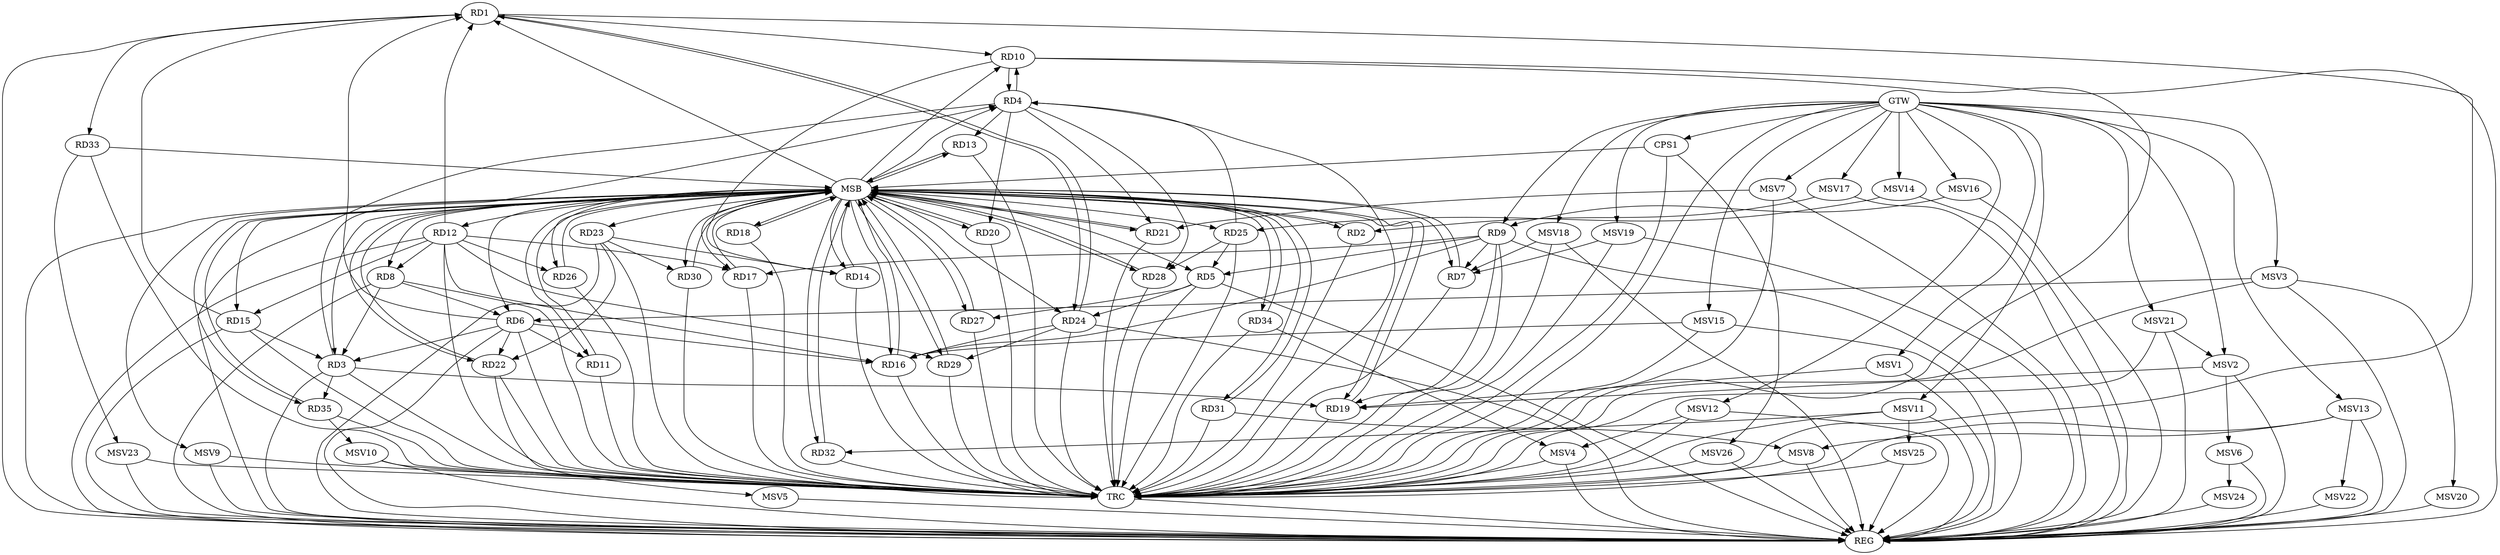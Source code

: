 strict digraph G {
  RD1 [ label="RD1" ];
  RD2 [ label="RD2" ];
  RD3 [ label="RD3" ];
  RD4 [ label="RD4" ];
  RD5 [ label="RD5" ];
  RD6 [ label="RD6" ];
  RD7 [ label="RD7" ];
  RD8 [ label="RD8" ];
  RD9 [ label="RD9" ];
  RD10 [ label="RD10" ];
  RD11 [ label="RD11" ];
  RD12 [ label="RD12" ];
  RD13 [ label="RD13" ];
  RD14 [ label="RD14" ];
  RD15 [ label="RD15" ];
  RD16 [ label="RD16" ];
  RD17 [ label="RD17" ];
  RD18 [ label="RD18" ];
  RD19 [ label="RD19" ];
  RD20 [ label="RD20" ];
  RD21 [ label="RD21" ];
  RD22 [ label="RD22" ];
  RD23 [ label="RD23" ];
  RD24 [ label="RD24" ];
  RD25 [ label="RD25" ];
  RD26 [ label="RD26" ];
  RD27 [ label="RD27" ];
  RD28 [ label="RD28" ];
  RD29 [ label="RD29" ];
  RD30 [ label="RD30" ];
  RD31 [ label="RD31" ];
  RD32 [ label="RD32" ];
  RD33 [ label="RD33" ];
  RD34 [ label="RD34" ];
  RD35 [ label="RD35" ];
  CPS1 [ label="CPS1" ];
  GTW [ label="GTW" ];
  REG [ label="REG" ];
  MSB [ label="MSB" ];
  TRC [ label="TRC" ];
  MSV1 [ label="MSV1" ];
  MSV2 [ label="MSV2" ];
  MSV3 [ label="MSV3" ];
  MSV4 [ label="MSV4" ];
  MSV5 [ label="MSV5" ];
  MSV6 [ label="MSV6" ];
  MSV7 [ label="MSV7" ];
  MSV8 [ label="MSV8" ];
  MSV9 [ label="MSV9" ];
  MSV10 [ label="MSV10" ];
  MSV11 [ label="MSV11" ];
  MSV12 [ label="MSV12" ];
  MSV13 [ label="MSV13" ];
  MSV14 [ label="MSV14" ];
  MSV15 [ label="MSV15" ];
  MSV16 [ label="MSV16" ];
  MSV17 [ label="MSV17" ];
  MSV18 [ label="MSV18" ];
  MSV19 [ label="MSV19" ];
  MSV20 [ label="MSV20" ];
  MSV21 [ label="MSV21" ];
  MSV22 [ label="MSV22" ];
  MSV23 [ label="MSV23" ];
  MSV24 [ label="MSV24" ];
  MSV25 [ label="MSV25" ];
  MSV26 [ label="MSV26" ];
  RD6 -> RD1;
  RD1 -> RD10;
  RD12 -> RD1;
  RD15 -> RD1;
  RD1 -> RD24;
  RD24 -> RD1;
  RD1 -> RD33;
  RD3 -> RD4;
  RD6 -> RD3;
  RD8 -> RD3;
  RD15 -> RD3;
  RD3 -> RD19;
  RD3 -> RD35;
  RD4 -> RD10;
  RD10 -> RD4;
  RD4 -> RD13;
  RD4 -> RD20;
  RD4 -> RD21;
  RD25 -> RD4;
  RD4 -> RD28;
  RD9 -> RD5;
  RD5 -> RD24;
  RD25 -> RD5;
  RD5 -> RD27;
  RD8 -> RD6;
  RD6 -> RD11;
  RD6 -> RD16;
  RD6 -> RD22;
  RD9 -> RD7;
  RD12 -> RD8;
  RD9 -> RD16;
  RD9 -> RD17;
  RD9 -> RD19;
  RD10 -> RD14;
  RD12 -> RD15;
  RD12 -> RD16;
  RD12 -> RD26;
  RD12 -> RD29;
  RD23 -> RD14;
  RD24 -> RD16;
  RD23 -> RD22;
  RD23 -> RD30;
  RD24 -> RD29;
  RD25 -> RD28;
  GTW -> RD9;
  GTW -> CPS1;
  RD1 -> REG;
  RD3 -> REG;
  RD4 -> REG;
  RD5 -> REG;
  RD6 -> REG;
  RD8 -> REG;
  RD9 -> REG;
  RD10 -> REG;
  RD12 -> REG;
  RD15 -> REG;
  RD23 -> REG;
  RD24 -> REG;
  RD2 -> MSB;
  MSB -> REG;
  RD7 -> MSB;
  MSB -> RD21;
  MSB -> RD23;
  MSB -> RD31;
  RD11 -> MSB;
  MSB -> RD7;
  MSB -> RD8;
  MSB -> RD25;
  RD13 -> MSB;
  MSB -> RD5;
  MSB -> RD11;
  MSB -> RD12;
  MSB -> RD15;
  MSB -> RD22;
  MSB -> RD28;
  RD14 -> MSB;
  MSB -> RD2;
  MSB -> RD20;
  MSB -> RD27;
  MSB -> RD32;
  MSB -> RD34;
  RD16 -> MSB;
  MSB -> RD19;
  MSB -> RD30;
  RD17 -> MSB;
  MSB -> RD4;
  MSB -> RD26;
  RD18 -> MSB;
  RD19 -> MSB;
  MSB -> RD6;
  MSB -> RD24;
  RD20 -> MSB;
  MSB -> RD3;
  RD21 -> MSB;
  MSB -> RD17;
  MSB -> RD29;
  RD22 -> MSB;
  MSB -> RD1;
  MSB -> RD16;
  RD26 -> MSB;
  RD27 -> MSB;
  MSB -> RD18;
  RD28 -> MSB;
  MSB -> RD14;
  RD29 -> MSB;
  MSB -> RD13;
  RD30 -> MSB;
  RD31 -> MSB;
  RD32 -> MSB;
  RD33 -> MSB;
  RD34 -> MSB;
  MSB -> RD10;
  RD35 -> MSB;
  CPS1 -> MSB;
  MSB -> RD35;
  RD1 -> TRC;
  RD2 -> TRC;
  RD3 -> TRC;
  RD4 -> TRC;
  RD5 -> TRC;
  RD6 -> TRC;
  RD7 -> TRC;
  RD8 -> TRC;
  RD9 -> TRC;
  RD10 -> TRC;
  RD11 -> TRC;
  RD12 -> TRC;
  RD13 -> TRC;
  RD14 -> TRC;
  RD15 -> TRC;
  RD16 -> TRC;
  RD17 -> TRC;
  RD18 -> TRC;
  RD19 -> TRC;
  RD20 -> TRC;
  RD21 -> TRC;
  RD22 -> TRC;
  RD23 -> TRC;
  RD24 -> TRC;
  RD25 -> TRC;
  RD26 -> TRC;
  RD27 -> TRC;
  RD28 -> TRC;
  RD29 -> TRC;
  RD30 -> TRC;
  RD31 -> TRC;
  RD32 -> TRC;
  RD33 -> TRC;
  RD34 -> TRC;
  RD35 -> TRC;
  CPS1 -> TRC;
  GTW -> TRC;
  TRC -> REG;
  RD12 -> RD17;
  MSV1 -> RD19;
  GTW -> MSV1;
  MSV1 -> REG;
  MSV2 -> RD19;
  GTW -> MSV2;
  MSV2 -> REG;
  MSV3 -> RD6;
  GTW -> MSV3;
  MSV3 -> REG;
  MSV3 -> TRC;
  RD34 -> MSV4;
  MSV4 -> REG;
  MSV4 -> TRC;
  RD22 -> MSV5;
  MSV5 -> REG;
  MSV2 -> MSV6;
  MSV6 -> REG;
  MSV7 -> RD21;
  GTW -> MSV7;
  MSV7 -> REG;
  MSV7 -> TRC;
  RD31 -> MSV8;
  MSV8 -> REG;
  MSV8 -> TRC;
  MSB -> MSV9;
  MSV9 -> REG;
  MSV9 -> TRC;
  RD35 -> MSV10;
  MSV10 -> REG;
  MSV10 -> TRC;
  MSV11 -> RD32;
  GTW -> MSV11;
  MSV11 -> REG;
  MSV11 -> TRC;
  MSV12 -> MSV4;
  GTW -> MSV12;
  MSV12 -> REG;
  MSV12 -> TRC;
  MSV13 -> MSV8;
  GTW -> MSV13;
  MSV13 -> REG;
  MSV13 -> TRC;
  MSV14 -> RD25;
  GTW -> MSV14;
  MSV14 -> REG;
  MSV15 -> RD16;
  GTW -> MSV15;
  MSV15 -> REG;
  MSV15 -> TRC;
  MSV16 -> RD9;
  GTW -> MSV16;
  MSV16 -> REG;
  MSV17 -> RD2;
  GTW -> MSV17;
  MSV17 -> REG;
  MSV18 -> RD7;
  GTW -> MSV18;
  MSV18 -> REG;
  MSV18 -> TRC;
  MSV19 -> RD7;
  GTW -> MSV19;
  MSV19 -> REG;
  MSV19 -> TRC;
  MSV3 -> MSV20;
  MSV20 -> REG;
  MSV21 -> MSV2;
  GTW -> MSV21;
  MSV21 -> REG;
  MSV21 -> TRC;
  MSV13 -> MSV22;
  MSV22 -> REG;
  RD33 -> MSV23;
  MSV23 -> REG;
  MSV23 -> TRC;
  MSV6 -> MSV24;
  MSV24 -> REG;
  MSV11 -> MSV25;
  MSV25 -> REG;
  MSV25 -> TRC;
  CPS1 -> MSV26;
  MSV26 -> REG;
  MSV26 -> TRC;
}

